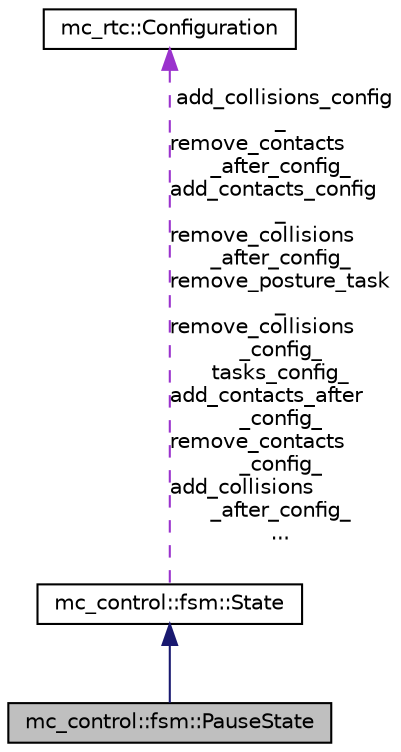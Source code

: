 digraph "mc_control::fsm::PauseState"
{
 // INTERACTIVE_SVG=YES
  edge [fontname="Helvetica",fontsize="10",labelfontname="Helvetica",labelfontsize="10"];
  node [fontname="Helvetica",fontsize="10",shape=record];
  Node2 [label="mc_control::fsm::PauseState",height=0.2,width=0.4,color="black", fillcolor="grey75", style="filled", fontcolor="black"];
  Node3 -> Node2 [dir="back",color="midnightblue",fontsize="10",style="solid",fontname="Helvetica"];
  Node3 [label="mc_control::fsm::State",height=0.2,width=0.4,color="black", fillcolor="white", style="filled",URL="$structmc__control_1_1fsm_1_1State.html"];
  Node4 -> Node3 [dir="back",color="darkorchid3",fontsize="10",style="dashed",label=" add_collisions_config\l_\nremove_contacts\l_after_config_\nadd_contacts_config\l_\nremove_collisions\l_after_config_\nremove_posture_task\l_\nremove_collisions\l_config_\ntasks_config_\nadd_contacts_after\l_config_\nremove_contacts\l_config_\nadd_collisions\l_after_config_\n..." ,fontname="Helvetica"];
  Node4 [label="mc_rtc::Configuration",height=0.2,width=0.4,color="black", fillcolor="white", style="filled",URL="$structmc__rtc_1_1Configuration.html",tooltip="Simplify access to values hold within a JSON file. "];
}
